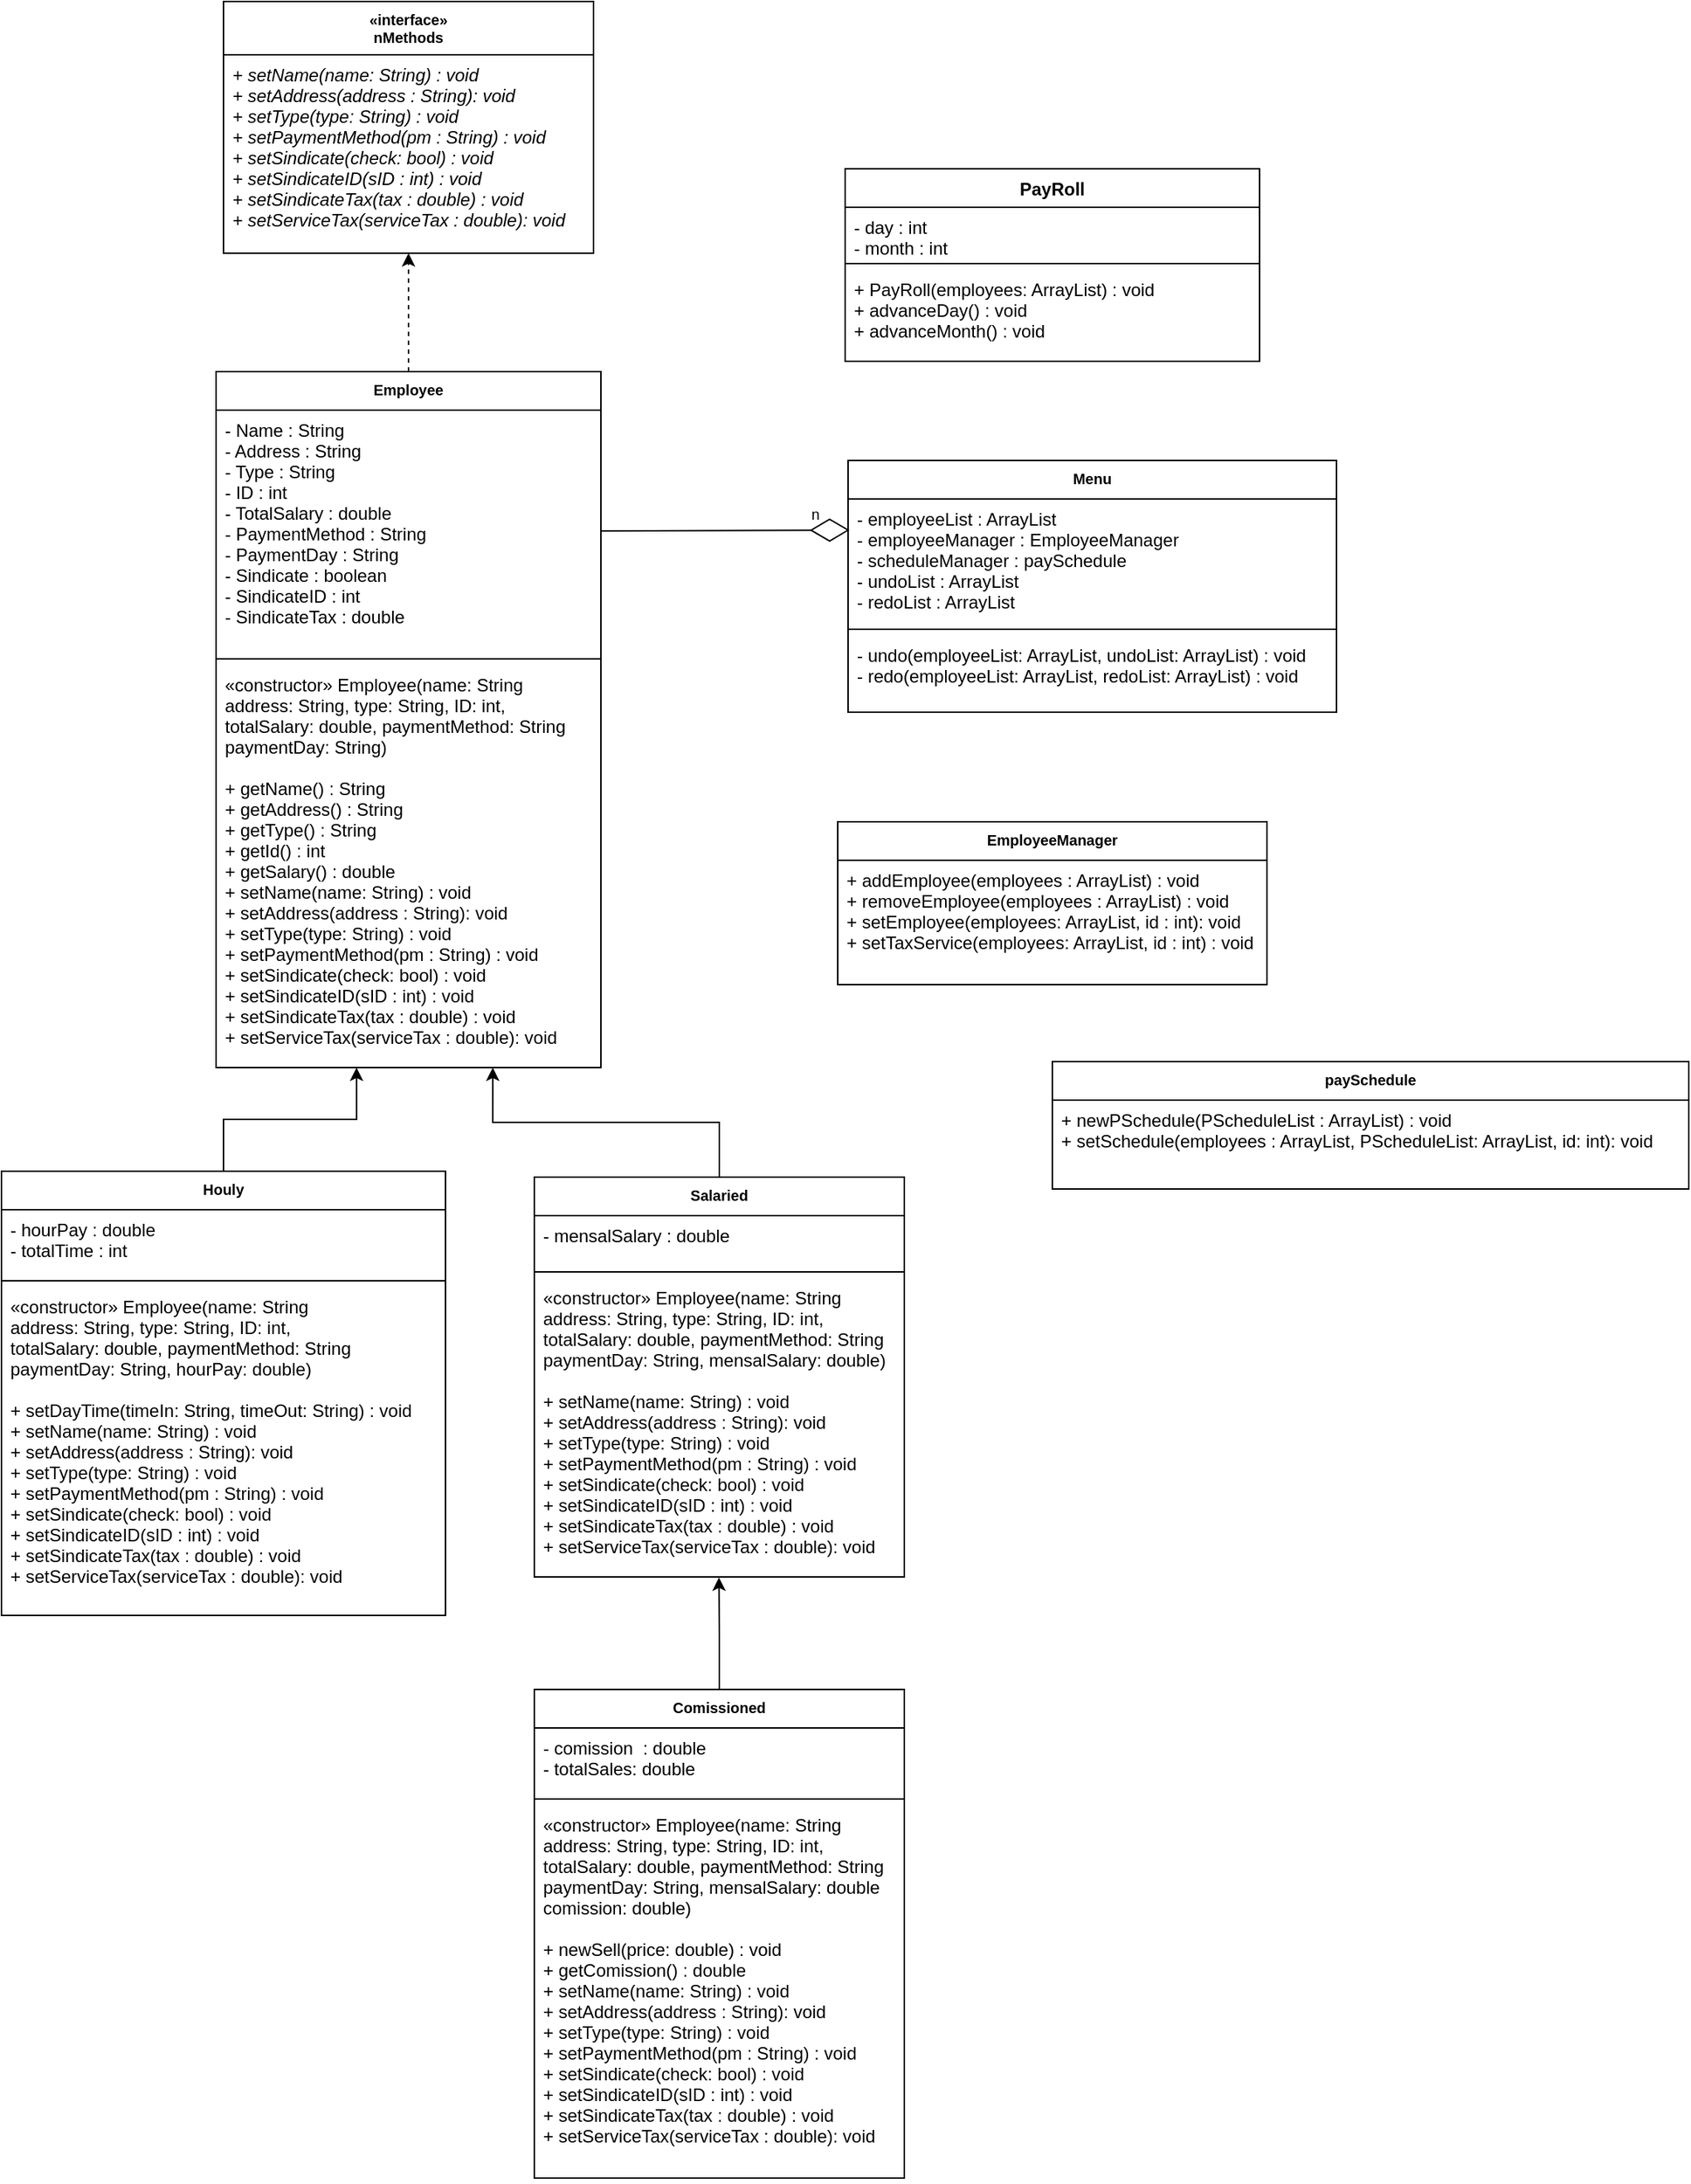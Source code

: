 <mxfile version="10.7.5" type="device"><diagram id="lo41DWGNi-XyWazGDq7Q" name="Page-1"><mxGraphModel dx="2434" dy="1358" grid="1" gridSize="10" guides="1" tooltips="1" connect="1" arrows="1" fold="1" page="1" pageScale="1" pageWidth="1300" pageHeight="1654" math="0" shadow="0"><root><mxCell id="0"/><mxCell id="1" parent="0"/><mxCell id="uf3iMdLwXwgNcYaTrmh8-16" value="«interface»&#10;nMethods&#10;" style="swimlane;fontStyle=1;align=center;verticalAlign=top;childLayout=stackLayout;horizontal=1;startSize=36;horizontalStack=0;resizeParent=1;resizeParentMax=0;resizeLast=0;collapsible=1;marginBottom=0;fontSize=10;" parent="1" vertex="1"><mxGeometry x="240" y="60" width="250" height="170" as="geometry"/></mxCell><mxCell id="uf3iMdLwXwgNcYaTrmh8-19" value="+ setName(name: String) : void&#10;+ setAddress(address : String): void&#10;+ setType(type: String) : void&#10;+ setPaymentMethod(pm : String) : void&#10;+ setSindicate(check: bool) : void&#10;+ setSindicateID(sID : int) : void&#10;+ setSindicateTax(tax : double) : void&#10;+ setServiceTax(serviceTax : double): void&#10;" style="text;strokeColor=none;fillColor=none;align=left;verticalAlign=top;spacingLeft=4;spacingRight=4;overflow=hidden;rotatable=0;points=[[0,0.5],[1,0.5]];portConstraint=eastwest;fontStyle=2" parent="uf3iMdLwXwgNcYaTrmh8-16" vertex="1"><mxGeometry y="36" width="250" height="134" as="geometry"/></mxCell><mxCell id="uf3iMdLwXwgNcYaTrmh8-25" style="edgeStyle=orthogonalEdgeStyle;rounded=0;orthogonalLoop=1;jettySize=auto;html=1;entryX=0.5;entryY=1;entryDx=0;entryDy=0;entryPerimeter=0;fontSize=10;dashed=1;" parent="1" source="uf3iMdLwXwgNcYaTrmh8-21" target="uf3iMdLwXwgNcYaTrmh8-19" edge="1"><mxGeometry relative="1" as="geometry"><Array as="points"><mxPoint x="365" y="250"/><mxPoint x="365" y="250"/></Array></mxGeometry></mxCell><mxCell id="uf3iMdLwXwgNcYaTrmh8-21" value="Employee" style="swimlane;fontStyle=1;align=center;verticalAlign=top;childLayout=stackLayout;horizontal=1;startSize=26;horizontalStack=0;resizeParent=1;resizeParentMax=0;resizeLast=0;collapsible=1;marginBottom=0;fontSize=10;" parent="1" vertex="1"><mxGeometry x="235" y="310" width="260" height="470" as="geometry"/></mxCell><mxCell id="uf3iMdLwXwgNcYaTrmh8-22" value="- Name : String&#10;- Address : String&#10;- Type : String&#10;- ID : int&#10;- TotalSalary : double&#10;- PaymentMethod : String&#10;- PaymentDay : String&#10;- Sindicate : boolean&#10;- SindicateID : int&#10;- SindicateTax : double&#10;" style="text;strokeColor=none;fillColor=none;align=left;verticalAlign=top;spacingLeft=4;spacingRight=4;overflow=hidden;rotatable=0;points=[[0,0.5],[1,0.5]];portConstraint=eastwest;" parent="uf3iMdLwXwgNcYaTrmh8-21" vertex="1"><mxGeometry y="26" width="260" height="164" as="geometry"/></mxCell><mxCell id="uf3iMdLwXwgNcYaTrmh8-23" value="" style="line;strokeWidth=1;fillColor=none;align=left;verticalAlign=middle;spacingTop=-1;spacingLeft=3;spacingRight=3;rotatable=0;labelPosition=right;points=[];portConstraint=eastwest;" parent="uf3iMdLwXwgNcYaTrmh8-21" vertex="1"><mxGeometry y="190" width="260" height="8" as="geometry"/></mxCell><mxCell id="uf3iMdLwXwgNcYaTrmh8-24" value="«constructor» Employee(name: String&#10;address: String, type: String, ID: int,&#10;totalSalary: double, paymentMethod: String&#10;paymentDay: String)&#10;&#10;+ getName() : String&#10;+ getAddress() : String&#10;+ getType() : String&#10;+ getId() : int&#10;+ getSalary() : double&#10;+ setName(name: String) : void&#10;+ setAddress(address : String): void&#10;+ setType(type: String) : void&#10;+ setPaymentMethod(pm : String) : void&#10;+ setSindicate(check: bool) : void&#10;+ setSindicateID(sID : int) : void&#10;+ setSindicateTax(tax : double) : void&#10;+ setServiceTax(serviceTax : double): void&#10;&#10;" style="text;strokeColor=none;fillColor=none;align=left;verticalAlign=top;spacingLeft=4;spacingRight=4;overflow=hidden;rotatable=0;points=[[0,0.5],[1,0.5]];portConstraint=eastwest;" parent="uf3iMdLwXwgNcYaTrmh8-21" vertex="1"><mxGeometry y="198" width="260" height="272" as="geometry"/></mxCell><mxCell id="M0E5nTQYGPVRuziV8Evq-11" style="edgeStyle=orthogonalEdgeStyle;rounded=0;orthogonalLoop=1;jettySize=auto;html=1;entryX=0.365;entryY=1;entryDx=0;entryDy=0;entryPerimeter=0;" edge="1" parent="1" source="uf3iMdLwXwgNcYaTrmh8-26" target="uf3iMdLwXwgNcYaTrmh8-24"><mxGeometry relative="1" as="geometry"/></mxCell><mxCell id="uf3iMdLwXwgNcYaTrmh8-26" value="Houly" style="swimlane;fontStyle=1;align=center;verticalAlign=top;childLayout=stackLayout;horizontal=1;startSize=26;horizontalStack=0;resizeParent=1;resizeParentMax=0;resizeLast=0;collapsible=1;marginBottom=0;fontSize=10;" parent="1" vertex="1"><mxGeometry x="90" y="850" width="300" height="300" as="geometry"/></mxCell><mxCell id="uf3iMdLwXwgNcYaTrmh8-27" value="- hourPay : double&#10;- totalTime : int&#10;" style="text;strokeColor=none;fillColor=none;align=left;verticalAlign=top;spacingLeft=4;spacingRight=4;overflow=hidden;rotatable=0;points=[[0,0.5],[1,0.5]];portConstraint=eastwest;" parent="uf3iMdLwXwgNcYaTrmh8-26" vertex="1"><mxGeometry y="26" width="300" height="44" as="geometry"/></mxCell><mxCell id="uf3iMdLwXwgNcYaTrmh8-28" value="" style="line;strokeWidth=1;fillColor=none;align=left;verticalAlign=middle;spacingTop=-1;spacingLeft=3;spacingRight=3;rotatable=0;labelPosition=right;points=[];portConstraint=eastwest;" parent="uf3iMdLwXwgNcYaTrmh8-26" vertex="1"><mxGeometry y="70" width="300" height="8" as="geometry"/></mxCell><mxCell id="uf3iMdLwXwgNcYaTrmh8-29" value="«constructor» Employee(name: String&#10;address: String, type: String, ID: int,&#10;totalSalary: double, paymentMethod: String&#10;paymentDay: String, hourPay: double)&#10;&#10;+ setDayTime(timeIn: String, timeOut: String) : void&#10;+ setName(name: String) : void&#10;+ setAddress(address : String): void&#10;+ setType(type: String) : void&#10;+ setPaymentMethod(pm : String) : void&#10;+ setSindicate(check: bool) : void&#10;+ setSindicateID(sID : int) : void&#10;+ setSindicateTax(tax : double) : void&#10;+ setServiceTax(serviceTax : double): void&#10;&#10;" style="text;strokeColor=none;fillColor=none;align=left;verticalAlign=top;spacingLeft=4;spacingRight=4;overflow=hidden;rotatable=0;points=[[0,0.5],[1,0.5]];portConstraint=eastwest;" parent="uf3iMdLwXwgNcYaTrmh8-26" vertex="1"><mxGeometry y="78" width="300" height="222" as="geometry"/></mxCell><mxCell id="M0E5nTQYGPVRuziV8Evq-12" style="edgeStyle=orthogonalEdgeStyle;rounded=0;orthogonalLoop=1;jettySize=auto;html=1;entryX=0.719;entryY=1;entryDx=0;entryDy=0;entryPerimeter=0;" edge="1" parent="1" source="uf3iMdLwXwgNcYaTrmh8-31" target="uf3iMdLwXwgNcYaTrmh8-24"><mxGeometry relative="1" as="geometry"/></mxCell><mxCell id="uf3iMdLwXwgNcYaTrmh8-31" value="Salaried" style="swimlane;fontStyle=1;align=center;verticalAlign=top;childLayout=stackLayout;horizontal=1;startSize=26;horizontalStack=0;resizeParent=1;resizeParentMax=0;resizeLast=0;collapsible=1;marginBottom=0;fontSize=10;" parent="1" vertex="1"><mxGeometry x="450" y="854" width="250" height="270" as="geometry"/></mxCell><mxCell id="uf3iMdLwXwgNcYaTrmh8-32" value="- mensalSalary : double" style="text;strokeColor=none;fillColor=none;align=left;verticalAlign=top;spacingLeft=4;spacingRight=4;overflow=hidden;rotatable=0;points=[[0,0.5],[1,0.5]];portConstraint=eastwest;" parent="uf3iMdLwXwgNcYaTrmh8-31" vertex="1"><mxGeometry y="26" width="250" height="34" as="geometry"/></mxCell><mxCell id="uf3iMdLwXwgNcYaTrmh8-33" value="" style="line;strokeWidth=1;fillColor=none;align=left;verticalAlign=middle;spacingTop=-1;spacingLeft=3;spacingRight=3;rotatable=0;labelPosition=right;points=[];portConstraint=eastwest;" parent="uf3iMdLwXwgNcYaTrmh8-31" vertex="1"><mxGeometry y="60" width="250" height="8" as="geometry"/></mxCell><mxCell id="uf3iMdLwXwgNcYaTrmh8-34" value="«constructor» Employee(name: String&#10;address: String, type: String, ID: int,&#10;totalSalary: double, paymentMethod: String&#10;paymentDay: String, mensalSalary: double)&#10;&#10;+ setName(name: String) : void&#10;+ setAddress(address : String): void&#10;+ setType(type: String) : void&#10;+ setPaymentMethod(pm : String) : void&#10;+ setSindicate(check: bool) : void&#10;+ setSindicateID(sID : int) : void&#10;+ setSindicateTax(tax : double) : void&#10;+ setServiceTax(serviceTax : double): void&#10;&#10;" style="text;strokeColor=none;fillColor=none;align=left;verticalAlign=top;spacingLeft=4;spacingRight=4;overflow=hidden;rotatable=0;points=[[0,0.5],[1,0.5]];portConstraint=eastwest;" parent="uf3iMdLwXwgNcYaTrmh8-31" vertex="1"><mxGeometry y="68" width="250" height="202" as="geometry"/></mxCell><mxCell id="M0E5nTQYGPVRuziV8Evq-1" style="edgeStyle=orthogonalEdgeStyle;rounded=0;orthogonalLoop=1;jettySize=auto;html=1;entryX=0.499;entryY=1.002;entryDx=0;entryDy=0;entryPerimeter=0;" edge="1" parent="1" source="uf3iMdLwXwgNcYaTrmh8-37" target="uf3iMdLwXwgNcYaTrmh8-34"><mxGeometry relative="1" as="geometry"/></mxCell><mxCell id="uf3iMdLwXwgNcYaTrmh8-37" value="Comissioned" style="swimlane;fontStyle=1;align=center;verticalAlign=top;childLayout=stackLayout;horizontal=1;startSize=26;horizontalStack=0;resizeParent=1;resizeParentMax=0;resizeLast=0;collapsible=1;marginBottom=0;fontSize=10;" parent="1" vertex="1"><mxGeometry x="450" y="1200" width="250" height="330" as="geometry"/></mxCell><mxCell id="uf3iMdLwXwgNcYaTrmh8-38" value="- comission  : double&#10;- totalSales: double&#10;" style="text;strokeColor=none;fillColor=none;align=left;verticalAlign=top;spacingLeft=4;spacingRight=4;overflow=hidden;rotatable=0;points=[[0,0.5],[1,0.5]];portConstraint=eastwest;" parent="uf3iMdLwXwgNcYaTrmh8-37" vertex="1"><mxGeometry y="26" width="250" height="44" as="geometry"/></mxCell><mxCell id="uf3iMdLwXwgNcYaTrmh8-39" value="" style="line;strokeWidth=1;fillColor=none;align=left;verticalAlign=middle;spacingTop=-1;spacingLeft=3;spacingRight=3;rotatable=0;labelPosition=right;points=[];portConstraint=eastwest;" parent="uf3iMdLwXwgNcYaTrmh8-37" vertex="1"><mxGeometry y="70" width="250" height="8" as="geometry"/></mxCell><mxCell id="uf3iMdLwXwgNcYaTrmh8-40" value="«constructor» Employee(name: String&#10;address: String, type: String, ID: int,&#10;totalSalary: double, paymentMethod: String&#10;paymentDay: String, mensalSalary: double&#10;comission: double)&#10;&#10;+ newSell(price: double) : void&#10;+ getComission() : double&#10;+ setName(name: String) : void&#10;+ setAddress(address : String): void&#10;+ setType(type: String) : void&#10;+ setPaymentMethod(pm : String) : void&#10;+ setSindicate(check: bool) : void&#10;+ setSindicateID(sID : int) : void&#10;+ setSindicateTax(tax : double) : void&#10;+ setServiceTax(serviceTax : double): void&#10;&#10;" style="text;strokeColor=none;fillColor=none;align=left;verticalAlign=top;spacingLeft=4;spacingRight=4;overflow=hidden;rotatable=0;points=[[0,0.5],[1,0.5]];portConstraint=eastwest;" parent="uf3iMdLwXwgNcYaTrmh8-37" vertex="1"><mxGeometry y="78" width="250" height="252" as="geometry"/></mxCell><mxCell id="uf3iMdLwXwgNcYaTrmh8-43" value="Menu" style="swimlane;fontStyle=1;align=center;verticalAlign=top;childLayout=stackLayout;horizontal=1;startSize=26;horizontalStack=0;resizeParent=1;resizeParentMax=0;resizeLast=0;collapsible=1;marginBottom=0;fontSize=10;" parent="1" vertex="1"><mxGeometry x="662" y="370" width="330" height="170" as="geometry"/></mxCell><mxCell id="uf3iMdLwXwgNcYaTrmh8-44" value="- employeeList : ArrayList&#10;- employeeManager : EmployeeManager&#10;- scheduleManager : paySchedule&#10;- undoList : ArrayList&#10;- redoList : ArrayList&#10;" style="text;strokeColor=none;fillColor=none;align=left;verticalAlign=top;spacingLeft=4;spacingRight=4;overflow=hidden;rotatable=0;points=[[0,0.5],[1,0.5]];portConstraint=eastwest;" parent="uf3iMdLwXwgNcYaTrmh8-43" vertex="1"><mxGeometry y="26" width="330" height="84" as="geometry"/></mxCell><mxCell id="uf3iMdLwXwgNcYaTrmh8-45" value="" style="line;strokeWidth=1;fillColor=none;align=left;verticalAlign=middle;spacingTop=-1;spacingLeft=3;spacingRight=3;rotatable=0;labelPosition=right;points=[];portConstraint=eastwest;" parent="uf3iMdLwXwgNcYaTrmh8-43" vertex="1"><mxGeometry y="110" width="330" height="8" as="geometry"/></mxCell><mxCell id="uf3iMdLwXwgNcYaTrmh8-46" value="- undo(employeeList: ArrayList, undoList: ArrayList) : void&#10;- redo(employeeList: ArrayList, redoList: ArrayList) : void&#10;" style="text;strokeColor=none;fillColor=none;align=left;verticalAlign=top;spacingLeft=4;spacingRight=4;overflow=hidden;rotatable=0;points=[[0,0.5],[1,0.5]];portConstraint=eastwest;" parent="uf3iMdLwXwgNcYaTrmh8-43" vertex="1"><mxGeometry y="118" width="330" height="52" as="geometry"/></mxCell><mxCell id="uf3iMdLwXwgNcYaTrmh8-48" value="" style="endArrow=diamondThin;endFill=0;endSize=24;html=1;fontSize=10;" parent="1" edge="1" source="uf3iMdLwXwgNcYaTrmh8-22"><mxGeometry width="160" relative="1" as="geometry"><mxPoint x="490" y="413.667" as="sourcePoint"/><mxPoint x="663" y="417" as="targetPoint"/></mxGeometry></mxCell><mxCell id="uf3iMdLwXwgNcYaTrmh8-51" value="n" style="text;html=1;strokeColor=none;fillColor=none;align=center;verticalAlign=middle;whiteSpace=wrap;rounded=0;fontSize=10;" parent="1" vertex="1"><mxGeometry x="620" y="396" width="40" height="20" as="geometry"/></mxCell><mxCell id="uf3iMdLwXwgNcYaTrmh8-53" value="EmployeeManager&#10;&#10;" style="swimlane;fontStyle=1;align=center;verticalAlign=top;childLayout=stackLayout;horizontal=1;startSize=26;horizontalStack=0;resizeParent=1;resizeParentMax=0;resizeLast=0;collapsible=1;marginBottom=0;fontSize=10;" parent="1" vertex="1"><mxGeometry x="655" y="614" width="290" height="110" as="geometry"/></mxCell><mxCell id="uf3iMdLwXwgNcYaTrmh8-56" value="+ addEmployee(employees : ArrayList) : void&#10;+ removeEmployee(employees : ArrayList) : void&#10;+ setEmployee(employees: ArrayList, id : int): void&#10;+ setTaxService(employees: ArrayList, id : int) : void&#10;" style="text;strokeColor=none;fillColor=none;align=left;verticalAlign=top;spacingLeft=4;spacingRight=4;overflow=hidden;rotatable=0;points=[[0,0.5],[1,0.5]];portConstraint=eastwest;" parent="uf3iMdLwXwgNcYaTrmh8-53" vertex="1"><mxGeometry y="26" width="290" height="84" as="geometry"/></mxCell><mxCell id="uf3iMdLwXwgNcYaTrmh8-59" value="paySchedule" style="swimlane;fontStyle=1;align=center;verticalAlign=top;childLayout=stackLayout;horizontal=1;startSize=26;horizontalStack=0;resizeParent=1;resizeParentMax=0;resizeLast=0;collapsible=1;marginBottom=0;fontSize=10;" parent="1" vertex="1"><mxGeometry x="800" y="776" width="430" height="86" as="geometry"/></mxCell><mxCell id="uf3iMdLwXwgNcYaTrmh8-62" value="+ newPSchedule(PScheduleList : ArrayList) : void&#10;+ setSchedule(employees : ArrayList, PScheduleList: ArrayList, id: int): void&#10;" style="text;strokeColor=none;fillColor=none;align=left;verticalAlign=top;spacingLeft=4;spacingRight=4;overflow=hidden;rotatable=0;points=[[0,0.5],[1,0.5]];portConstraint=eastwest;" parent="uf3iMdLwXwgNcYaTrmh8-59" vertex="1"><mxGeometry y="26" width="430" height="60" as="geometry"/></mxCell><mxCell id="M0E5nTQYGPVRuziV8Evq-7" value="PayRoll" style="swimlane;fontStyle=1;align=center;verticalAlign=top;childLayout=stackLayout;horizontal=1;startSize=26;horizontalStack=0;resizeParent=1;resizeParentMax=0;resizeLast=0;collapsible=1;marginBottom=0;" vertex="1" parent="1"><mxGeometry x="660" y="173" width="280" height="130" as="geometry"/></mxCell><mxCell id="M0E5nTQYGPVRuziV8Evq-8" value="- day : int&#10;- month : int&#10;" style="text;strokeColor=none;fillColor=none;align=left;verticalAlign=top;spacingLeft=4;spacingRight=4;overflow=hidden;rotatable=0;points=[[0,0.5],[1,0.5]];portConstraint=eastwest;" vertex="1" parent="M0E5nTQYGPVRuziV8Evq-7"><mxGeometry y="26" width="280" height="34" as="geometry"/></mxCell><mxCell id="M0E5nTQYGPVRuziV8Evq-9" value="" style="line;strokeWidth=1;fillColor=none;align=left;verticalAlign=middle;spacingTop=-1;spacingLeft=3;spacingRight=3;rotatable=0;labelPosition=right;points=[];portConstraint=eastwest;" vertex="1" parent="M0E5nTQYGPVRuziV8Evq-7"><mxGeometry y="60" width="280" height="8" as="geometry"/></mxCell><mxCell id="M0E5nTQYGPVRuziV8Evq-10" value="+ PayRoll(employees: ArrayList) : void&#10;+ advanceDay() : void&#10;+ advanceMonth() : void&#10;" style="text;strokeColor=none;fillColor=none;align=left;verticalAlign=top;spacingLeft=4;spacingRight=4;overflow=hidden;rotatable=0;points=[[0,0.5],[1,0.5]];portConstraint=eastwest;" vertex="1" parent="M0E5nTQYGPVRuziV8Evq-7"><mxGeometry y="68" width="280" height="62" as="geometry"/></mxCell></root></mxGraphModel></diagram></mxfile>